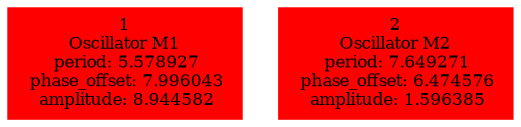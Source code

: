  digraph g{ forcelabels=true;
1 [label=<1<BR />Oscillator M1<BR /> period: 5.578927<BR /> phase_offset: 7.996043<BR /> amplitude: 8.944582>, shape=box,color=red,style=filled,fontsize=8];2 [label=<2<BR />Oscillator M2<BR /> period: 7.649271<BR /> phase_offset: 6.474576<BR /> amplitude: 1.596385>, shape=box,color=red,style=filled,fontsize=8]; }
